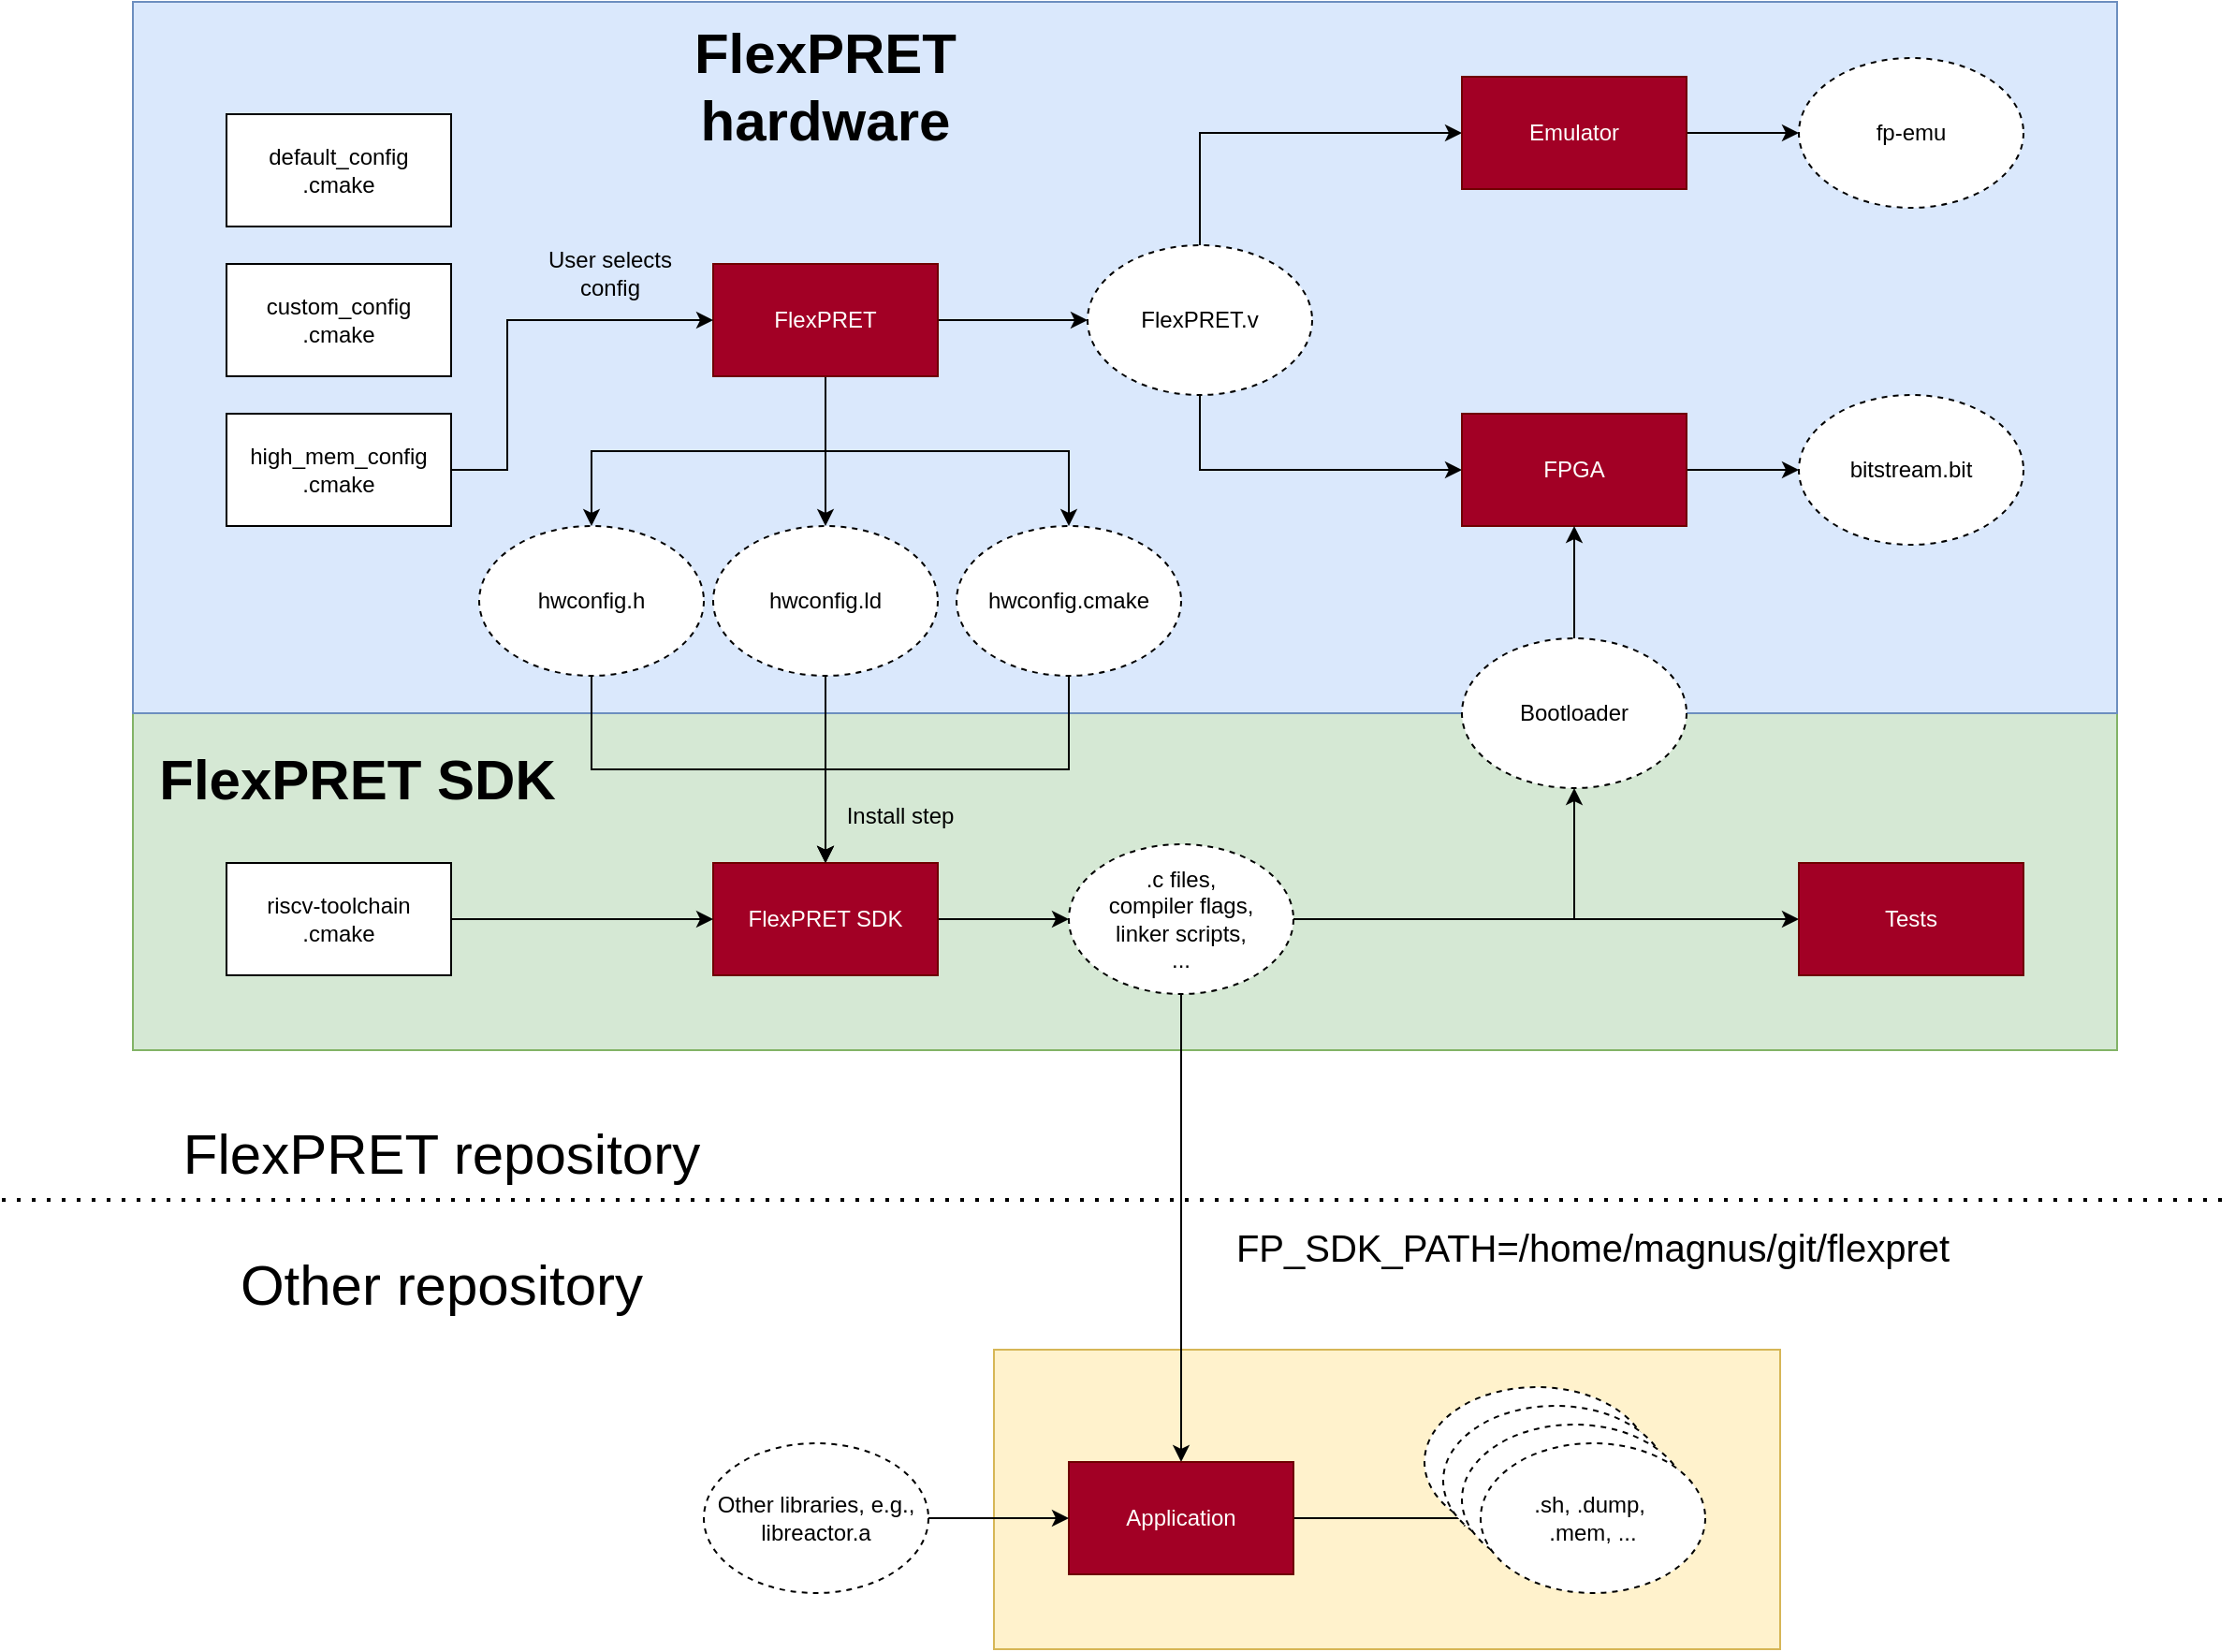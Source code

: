 <mxfile version="24.2.5" type="device">
  <diagram name="Page-1" id="mIhI7RQwEGx9vL1KMDjh">
    <mxGraphModel dx="2366" dy="937" grid="1" gridSize="10" guides="1" tooltips="1" connect="1" arrows="1" fold="1" page="1" pageScale="1" pageWidth="850" pageHeight="1100" math="0" shadow="0">
      <root>
        <mxCell id="0" />
        <mxCell id="1" parent="0" />
        <mxCell id="CyPte9sbAEYsUHfTeA6C-51" value="" style="rounded=0;whiteSpace=wrap;html=1;fillColor=#fff2cc;strokeColor=#d6b656;" parent="1" vertex="1">
          <mxGeometry x="460" y="720" width="420" height="160" as="geometry" />
        </mxCell>
        <mxCell id="CyPte9sbAEYsUHfTeA6C-50" value="" style="rounded=0;whiteSpace=wrap;html=1;fillColor=#d5e8d4;strokeColor=#82b366;" parent="1" vertex="1">
          <mxGeometry y="380" width="1060" height="180" as="geometry" />
        </mxCell>
        <mxCell id="CyPte9sbAEYsUHfTeA6C-49" value="" style="rounded=0;whiteSpace=wrap;html=1;fillColor=#dae8fc;strokeColor=#6c8ebf;" parent="1" vertex="1">
          <mxGeometry width="1060" height="380" as="geometry" />
        </mxCell>
        <mxCell id="CyPte9sbAEYsUHfTeA6C-4" style="edgeStyle=orthogonalEdgeStyle;rounded=0;orthogonalLoop=1;jettySize=auto;html=1;exitX=1;exitY=0.5;exitDx=0;exitDy=0;entryX=0;entryY=0.5;entryDx=0;entryDy=0;" parent="1" source="CyPte9sbAEYsUHfTeA6C-2" target="CyPte9sbAEYsUHfTeA6C-3" edge="1">
          <mxGeometry relative="1" as="geometry" />
        </mxCell>
        <mxCell id="CyPte9sbAEYsUHfTeA6C-22" style="edgeStyle=orthogonalEdgeStyle;rounded=0;orthogonalLoop=1;jettySize=auto;html=1;exitX=0.5;exitY=1;exitDx=0;exitDy=0;entryX=0.5;entryY=0;entryDx=0;entryDy=0;" parent="1" source="CyPte9sbAEYsUHfTeA6C-2" target="CyPte9sbAEYsUHfTeA6C-12" edge="1">
          <mxGeometry relative="1" as="geometry" />
        </mxCell>
        <mxCell id="CyPte9sbAEYsUHfTeA6C-23" style="edgeStyle=orthogonalEdgeStyle;rounded=0;orthogonalLoop=1;jettySize=auto;html=1;exitX=0.5;exitY=1;exitDx=0;exitDy=0;entryX=0.5;entryY=0;entryDx=0;entryDy=0;" parent="1" source="CyPte9sbAEYsUHfTeA6C-2" target="CyPte9sbAEYsUHfTeA6C-13" edge="1">
          <mxGeometry relative="1" as="geometry" />
        </mxCell>
        <mxCell id="lkHkTBLo_OWP86zzYWlI-12" style="edgeStyle=orthogonalEdgeStyle;rounded=0;orthogonalLoop=1;jettySize=auto;html=1;exitX=0.5;exitY=1;exitDx=0;exitDy=0;" parent="1" source="CyPte9sbAEYsUHfTeA6C-2" target="lkHkTBLo_OWP86zzYWlI-11" edge="1">
          <mxGeometry relative="1" as="geometry" />
        </mxCell>
        <mxCell id="CyPte9sbAEYsUHfTeA6C-2" value="FlexPRET" style="rounded=0;whiteSpace=wrap;html=1;fillColor=#a20025;strokeColor=#6F0000;fontColor=#ffffff;" parent="1" vertex="1">
          <mxGeometry x="310" y="140" width="120" height="60" as="geometry" />
        </mxCell>
        <mxCell id="CyPte9sbAEYsUHfTeA6C-7" style="edgeStyle=orthogonalEdgeStyle;rounded=0;orthogonalLoop=1;jettySize=auto;html=1;exitX=0.5;exitY=0;exitDx=0;exitDy=0;entryX=0;entryY=0.5;entryDx=0;entryDy=0;" parent="1" source="CyPte9sbAEYsUHfTeA6C-3" target="CyPte9sbAEYsUHfTeA6C-5" edge="1">
          <mxGeometry relative="1" as="geometry" />
        </mxCell>
        <mxCell id="CyPte9sbAEYsUHfTeA6C-8" style="edgeStyle=orthogonalEdgeStyle;rounded=0;orthogonalLoop=1;jettySize=auto;html=1;exitX=0.5;exitY=1;exitDx=0;exitDy=0;entryX=0;entryY=0.5;entryDx=0;entryDy=0;" parent="1" source="CyPte9sbAEYsUHfTeA6C-3" target="CyPte9sbAEYsUHfTeA6C-6" edge="1">
          <mxGeometry relative="1" as="geometry" />
        </mxCell>
        <mxCell id="CyPte9sbAEYsUHfTeA6C-3" value="FlexPRET.v" style="ellipse;whiteSpace=wrap;html=1;dashed=1;" parent="1" vertex="1">
          <mxGeometry x="510" y="130" width="120" height="80" as="geometry" />
        </mxCell>
        <mxCell id="CyPte9sbAEYsUHfTeA6C-19" style="edgeStyle=orthogonalEdgeStyle;rounded=0;orthogonalLoop=1;jettySize=auto;html=1;exitX=1;exitY=0.5;exitDx=0;exitDy=0;entryX=0;entryY=0.5;entryDx=0;entryDy=0;" parent="1" source="CyPte9sbAEYsUHfTeA6C-5" target="CyPte9sbAEYsUHfTeA6C-16" edge="1">
          <mxGeometry relative="1" as="geometry" />
        </mxCell>
        <mxCell id="CyPte9sbAEYsUHfTeA6C-5" value="Emulator" style="rounded=0;whiteSpace=wrap;html=1;fillColor=#a20025;strokeColor=#6F0000;fontColor=#ffffff;" parent="1" vertex="1">
          <mxGeometry x="710" y="40" width="120" height="60" as="geometry" />
        </mxCell>
        <mxCell id="CyPte9sbAEYsUHfTeA6C-18" style="edgeStyle=orthogonalEdgeStyle;rounded=0;orthogonalLoop=1;jettySize=auto;html=1;exitX=1;exitY=0.5;exitDx=0;exitDy=0;entryX=0;entryY=0.5;entryDx=0;entryDy=0;" parent="1" source="CyPte9sbAEYsUHfTeA6C-6" target="CyPte9sbAEYsUHfTeA6C-17" edge="1">
          <mxGeometry relative="1" as="geometry" />
        </mxCell>
        <mxCell id="CyPte9sbAEYsUHfTeA6C-6" value="FPGA" style="rounded=0;whiteSpace=wrap;html=1;fillColor=#a20025;strokeColor=#6F0000;fontColor=#ffffff;" parent="1" vertex="1">
          <mxGeometry x="710" y="220" width="120" height="60" as="geometry" />
        </mxCell>
        <mxCell id="CyPte9sbAEYsUHfTeA6C-9" value="default_config&lt;div&gt;.cmake&lt;/div&gt;" style="rounded=0;whiteSpace=wrap;html=1;" parent="1" vertex="1">
          <mxGeometry x="50" y="60" width="120" height="60" as="geometry" />
        </mxCell>
        <mxCell id="CyPte9sbAEYsUHfTeA6C-21" style="edgeStyle=orthogonalEdgeStyle;rounded=0;orthogonalLoop=1;jettySize=auto;html=1;exitX=1;exitY=0.5;exitDx=0;exitDy=0;" parent="1" source="CyPte9sbAEYsUHfTeA6C-20" target="CyPte9sbAEYsUHfTeA6C-2" edge="1">
          <mxGeometry relative="1" as="geometry">
            <Array as="points">
              <mxPoint x="200" y="250" />
              <mxPoint x="200" y="170" />
            </Array>
          </mxGeometry>
        </mxCell>
        <mxCell id="CyPte9sbAEYsUHfTeA6C-10" value="custom_config&lt;div&gt;.cmake&lt;/div&gt;" style="rounded=0;whiteSpace=wrap;html=1;" parent="1" vertex="1">
          <mxGeometry x="50" y="140" width="120" height="60" as="geometry" />
        </mxCell>
        <mxCell id="CyPte9sbAEYsUHfTeA6C-31" style="edgeStyle=orthogonalEdgeStyle;rounded=0;orthogonalLoop=1;jettySize=auto;html=1;exitX=0.5;exitY=1;exitDx=0;exitDy=0;entryX=0.5;entryY=0;entryDx=0;entryDy=0;" parent="1" source="CyPte9sbAEYsUHfTeA6C-12" target="CyPte9sbAEYsUHfTeA6C-27" edge="1">
          <mxGeometry relative="1" as="geometry" />
        </mxCell>
        <mxCell id="CyPte9sbAEYsUHfTeA6C-12" value="hwconfig.h" style="ellipse;whiteSpace=wrap;html=1;dashed=1;" parent="1" vertex="1">
          <mxGeometry x="185" y="280" width="120" height="80" as="geometry" />
        </mxCell>
        <mxCell id="CyPte9sbAEYsUHfTeA6C-33" style="edgeStyle=orthogonalEdgeStyle;rounded=0;orthogonalLoop=1;jettySize=auto;html=1;exitX=0.5;exitY=1;exitDx=0;exitDy=0;entryX=0.5;entryY=0;entryDx=0;entryDy=0;" parent="1" source="CyPte9sbAEYsUHfTeA6C-13" target="CyPte9sbAEYsUHfTeA6C-27" edge="1">
          <mxGeometry relative="1" as="geometry" />
        </mxCell>
        <mxCell id="CyPte9sbAEYsUHfTeA6C-13" value="hwconfig.ld" style="ellipse;whiteSpace=wrap;html=1;dashed=1;" parent="1" vertex="1">
          <mxGeometry x="310" y="280" width="120" height="80" as="geometry" />
        </mxCell>
        <mxCell id="CyPte9sbAEYsUHfTeA6C-16" value="fp-emu" style="ellipse;whiteSpace=wrap;html=1;dashed=1;" parent="1" vertex="1">
          <mxGeometry x="890" y="30" width="120" height="80" as="geometry" />
        </mxCell>
        <mxCell id="CyPte9sbAEYsUHfTeA6C-17" value="bitstream.bit" style="ellipse;whiteSpace=wrap;html=1;dashed=1;" parent="1" vertex="1">
          <mxGeometry x="890" y="210" width="120" height="80" as="geometry" />
        </mxCell>
        <mxCell id="CyPte9sbAEYsUHfTeA6C-20" value="high_mem_config&lt;div&gt;.cmake&lt;/div&gt;" style="rounded=0;whiteSpace=wrap;html=1;" parent="1" vertex="1">
          <mxGeometry x="50" y="220" width="120" height="60" as="geometry" />
        </mxCell>
        <mxCell id="CyPte9sbAEYsUHfTeA6C-26" value="User selects&lt;div&gt;config&lt;/div&gt;" style="text;html=1;align=center;verticalAlign=middle;whiteSpace=wrap;rounded=0;" parent="1" vertex="1">
          <mxGeometry x="200" y="130" width="110" height="30" as="geometry" />
        </mxCell>
        <mxCell id="CyPte9sbAEYsUHfTeA6C-36" style="edgeStyle=orthogonalEdgeStyle;rounded=0;orthogonalLoop=1;jettySize=auto;html=1;exitX=1;exitY=0.5;exitDx=0;exitDy=0;entryX=0;entryY=0.5;entryDx=0;entryDy=0;" parent="1" source="CyPte9sbAEYsUHfTeA6C-27" target="CyPte9sbAEYsUHfTeA6C-35" edge="1">
          <mxGeometry relative="1" as="geometry" />
        </mxCell>
        <mxCell id="CyPte9sbAEYsUHfTeA6C-27" value="FlexPRET SDK" style="rounded=0;whiteSpace=wrap;html=1;fillColor=#a20025;strokeColor=#6F0000;fontColor=#ffffff;" parent="1" vertex="1">
          <mxGeometry x="310" y="460" width="120" height="60" as="geometry" />
        </mxCell>
        <mxCell id="CyPte9sbAEYsUHfTeA6C-30" style="edgeStyle=orthogonalEdgeStyle;rounded=0;orthogonalLoop=1;jettySize=auto;html=1;exitX=1;exitY=0.5;exitDx=0;exitDy=0;entryX=0;entryY=0.5;entryDx=0;entryDy=0;" parent="1" source="CyPte9sbAEYsUHfTeA6C-29" target="CyPte9sbAEYsUHfTeA6C-27" edge="1">
          <mxGeometry relative="1" as="geometry" />
        </mxCell>
        <mxCell id="CyPte9sbAEYsUHfTeA6C-29" value="riscv-toolchain&lt;div&gt;.cmake&lt;/div&gt;" style="rounded=0;whiteSpace=wrap;html=1;" parent="1" vertex="1">
          <mxGeometry x="50" y="460" width="120" height="60" as="geometry" />
        </mxCell>
        <mxCell id="CyPte9sbAEYsUHfTeA6C-34" value="Install step" style="text;html=1;align=center;verticalAlign=middle;whiteSpace=wrap;rounded=0;" parent="1" vertex="1">
          <mxGeometry x="380" y="420" width="60" height="30" as="geometry" />
        </mxCell>
        <mxCell id="CyPte9sbAEYsUHfTeA6C-38" style="edgeStyle=orthogonalEdgeStyle;rounded=0;orthogonalLoop=1;jettySize=auto;html=1;exitX=0.5;exitY=1;exitDx=0;exitDy=0;entryX=0.5;entryY=0;entryDx=0;entryDy=0;" parent="1" source="CyPte9sbAEYsUHfTeA6C-35" target="CyPte9sbAEYsUHfTeA6C-37" edge="1">
          <mxGeometry relative="1" as="geometry" />
        </mxCell>
        <mxCell id="lkHkTBLo_OWP86zzYWlI-2" style="edgeStyle=orthogonalEdgeStyle;rounded=0;orthogonalLoop=1;jettySize=auto;html=1;exitX=1;exitY=0.5;exitDx=0;exitDy=0;entryX=0;entryY=0.5;entryDx=0;entryDy=0;" parent="1" source="CyPte9sbAEYsUHfTeA6C-35" target="lkHkTBLo_OWP86zzYWlI-1" edge="1">
          <mxGeometry relative="1" as="geometry" />
        </mxCell>
        <mxCell id="v_tSahlUesXtBRprTS6I-3" style="edgeStyle=orthogonalEdgeStyle;rounded=0;orthogonalLoop=1;jettySize=auto;html=1;exitX=1;exitY=0.5;exitDx=0;exitDy=0;entryX=0.5;entryY=1;entryDx=0;entryDy=0;" edge="1" parent="1" source="CyPte9sbAEYsUHfTeA6C-35" target="v_tSahlUesXtBRprTS6I-2">
          <mxGeometry relative="1" as="geometry" />
        </mxCell>
        <mxCell id="CyPte9sbAEYsUHfTeA6C-35" value=".c files,&lt;div&gt;compiler flags,&lt;/div&gt;&lt;div&gt;linker scripts,&lt;/div&gt;&lt;div&gt;...&lt;/div&gt;" style="ellipse;whiteSpace=wrap;html=1;dashed=1;" parent="1" vertex="1">
          <mxGeometry x="500" y="450" width="120" height="80" as="geometry" />
        </mxCell>
        <mxCell id="CyPte9sbAEYsUHfTeA6C-43" style="edgeStyle=orthogonalEdgeStyle;rounded=0;orthogonalLoop=1;jettySize=auto;html=1;exitX=1;exitY=0.5;exitDx=0;exitDy=0;entryX=0;entryY=0.5;entryDx=0;entryDy=0;" parent="1" source="CyPte9sbAEYsUHfTeA6C-37" target="CyPte9sbAEYsUHfTeA6C-42" edge="1">
          <mxGeometry relative="1" as="geometry" />
        </mxCell>
        <mxCell id="CyPte9sbAEYsUHfTeA6C-37" value="Application" style="rounded=0;whiteSpace=wrap;html=1;fillColor=#a20025;strokeColor=#6F0000;fontColor=#ffffff;" parent="1" vertex="1">
          <mxGeometry x="500" y="780" width="120" height="60" as="geometry" />
        </mxCell>
        <mxCell id="CyPte9sbAEYsUHfTeA6C-39" value="libfpsdk.a" style="ellipse;whiteSpace=wrap;html=1;dashed=1;" parent="1" vertex="1">
          <mxGeometry x="690" y="740" width="120" height="80" as="geometry" />
        </mxCell>
        <mxCell id="CyPte9sbAEYsUHfTeA6C-40" value="libfpsdk.a" style="ellipse;whiteSpace=wrap;html=1;dashed=1;" parent="1" vertex="1">
          <mxGeometry x="700" y="750" width="120" height="80" as="geometry" />
        </mxCell>
        <mxCell id="CyPte9sbAEYsUHfTeA6C-41" value="libfpsdk.a" style="ellipse;whiteSpace=wrap;html=1;dashed=1;" parent="1" vertex="1">
          <mxGeometry x="710" y="760" width="120" height="80" as="geometry" />
        </mxCell>
        <mxCell id="CyPte9sbAEYsUHfTeA6C-42" value=".sh, .dump,&amp;nbsp;&lt;div&gt;.mem,&amp;nbsp;&lt;span style=&quot;background-color: initial;&quot;&gt;...&lt;/span&gt;&lt;/div&gt;" style="ellipse;whiteSpace=wrap;html=1;dashed=1;" parent="1" vertex="1">
          <mxGeometry x="720" y="770" width="120" height="80" as="geometry" />
        </mxCell>
        <mxCell id="CyPte9sbAEYsUHfTeA6C-45" style="edgeStyle=orthogonalEdgeStyle;rounded=0;orthogonalLoop=1;jettySize=auto;html=1;exitX=1;exitY=0.5;exitDx=0;exitDy=0;entryX=0;entryY=0.5;entryDx=0;entryDy=0;" parent="1" source="CyPte9sbAEYsUHfTeA6C-44" target="CyPte9sbAEYsUHfTeA6C-37" edge="1">
          <mxGeometry relative="1" as="geometry" />
        </mxCell>
        <mxCell id="CyPte9sbAEYsUHfTeA6C-44" value="&lt;div&gt;Other libraries, e.g.,&lt;/div&gt;libreactor.a" style="ellipse;whiteSpace=wrap;html=1;dashed=1;" parent="1" vertex="1">
          <mxGeometry x="305" y="770" width="120" height="80" as="geometry" />
        </mxCell>
        <mxCell id="lkHkTBLo_OWP86zzYWlI-1" value="Tests" style="rounded=0;whiteSpace=wrap;html=1;fillColor=#a20025;strokeColor=#6F0000;fontColor=#ffffff;" parent="1" vertex="1">
          <mxGeometry x="890" y="460" width="120" height="60" as="geometry" />
        </mxCell>
        <mxCell id="lkHkTBLo_OWP86zzYWlI-3" value="&lt;font style=&quot;font-size: 30px;&quot;&gt;&lt;b&gt;FlexPRET&lt;/b&gt;&lt;/font&gt;&lt;div&gt;&lt;span style=&quot;font-size: 30px;&quot;&gt;&lt;b&gt;hardware&lt;/b&gt;&lt;/span&gt;&lt;/div&gt;" style="text;html=1;align=center;verticalAlign=middle;whiteSpace=wrap;rounded=0;" parent="1" vertex="1">
          <mxGeometry x="235" y="30" width="270" height="30" as="geometry" />
        </mxCell>
        <mxCell id="lkHkTBLo_OWP86zzYWlI-4" value="&lt;span style=&quot;font-size: 30px;&quot;&gt;&lt;b&gt;FlexPRET&amp;nbsp;&lt;/b&gt;&lt;/span&gt;&lt;b style=&quot;font-size: 30px; background-color: initial;&quot;&gt;SDK&lt;/b&gt;" style="text;html=1;align=center;verticalAlign=middle;whiteSpace=wrap;rounded=0;" parent="1" vertex="1">
          <mxGeometry x="10" y="400" width="220" height="30" as="geometry" />
        </mxCell>
        <mxCell id="v_tSahlUesXtBRprTS6I-1" style="edgeStyle=orthogonalEdgeStyle;rounded=0;orthogonalLoop=1;jettySize=auto;html=1;exitX=0.5;exitY=1;exitDx=0;exitDy=0;entryX=0.5;entryY=0;entryDx=0;entryDy=0;" edge="1" parent="1" source="lkHkTBLo_OWP86zzYWlI-11" target="CyPte9sbAEYsUHfTeA6C-27">
          <mxGeometry relative="1" as="geometry" />
        </mxCell>
        <mxCell id="lkHkTBLo_OWP86zzYWlI-11" value="hwconfig.cmake" style="ellipse;whiteSpace=wrap;html=1;dashed=1;" parent="1" vertex="1">
          <mxGeometry x="440" y="280" width="120" height="80" as="geometry" />
        </mxCell>
        <mxCell id="9l-DEYRQYWc43RpXPIPk-2" value="" style="endArrow=none;dashed=1;html=1;dashPattern=1 3;strokeWidth=2;rounded=0;" parent="1" edge="1">
          <mxGeometry width="50" height="50" relative="1" as="geometry">
            <mxPoint x="-70" y="640" as="sourcePoint" />
            <mxPoint x="1120" y="640" as="targetPoint" />
          </mxGeometry>
        </mxCell>
        <mxCell id="9l-DEYRQYWc43RpXPIPk-3" value="&lt;font style=&quot;font-size: 30px;&quot;&gt;FlexPRET repository&lt;/font&gt;" style="text;html=1;align=center;verticalAlign=middle;whiteSpace=wrap;rounded=0;" parent="1" vertex="1">
          <mxGeometry x="-10" y="600" width="350" height="30" as="geometry" />
        </mxCell>
        <mxCell id="9l-DEYRQYWc43RpXPIPk-4" value="&lt;font style=&quot;font-size: 30px;&quot;&gt;Other repository&lt;/font&gt;" style="text;html=1;align=center;verticalAlign=middle;whiteSpace=wrap;rounded=0;" parent="1" vertex="1">
          <mxGeometry x="-10" y="670" width="350" height="30" as="geometry" />
        </mxCell>
        <mxCell id="9l-DEYRQYWc43RpXPIPk-7" value="&lt;font style=&quot;font-size: 20px;&quot;&gt;FP_SDK_PATH=/home/magnus/git/flexpret&lt;/font&gt;" style="text;html=1;align=center;verticalAlign=middle;whiteSpace=wrap;rounded=0;" parent="1" vertex="1">
          <mxGeometry x="590" y="650" width="380" height="30" as="geometry" />
        </mxCell>
        <mxCell id="v_tSahlUesXtBRprTS6I-4" style="edgeStyle=orthogonalEdgeStyle;rounded=0;orthogonalLoop=1;jettySize=auto;html=1;exitX=0.5;exitY=0;exitDx=0;exitDy=0;entryX=0.5;entryY=1;entryDx=0;entryDy=0;" edge="1" parent="1" source="v_tSahlUesXtBRprTS6I-2" target="CyPte9sbAEYsUHfTeA6C-6">
          <mxGeometry relative="1" as="geometry" />
        </mxCell>
        <mxCell id="v_tSahlUesXtBRprTS6I-2" value="Bootloader" style="ellipse;whiteSpace=wrap;html=1;dashed=1;" vertex="1" parent="1">
          <mxGeometry x="710" y="340" width="120" height="80" as="geometry" />
        </mxCell>
      </root>
    </mxGraphModel>
  </diagram>
</mxfile>
